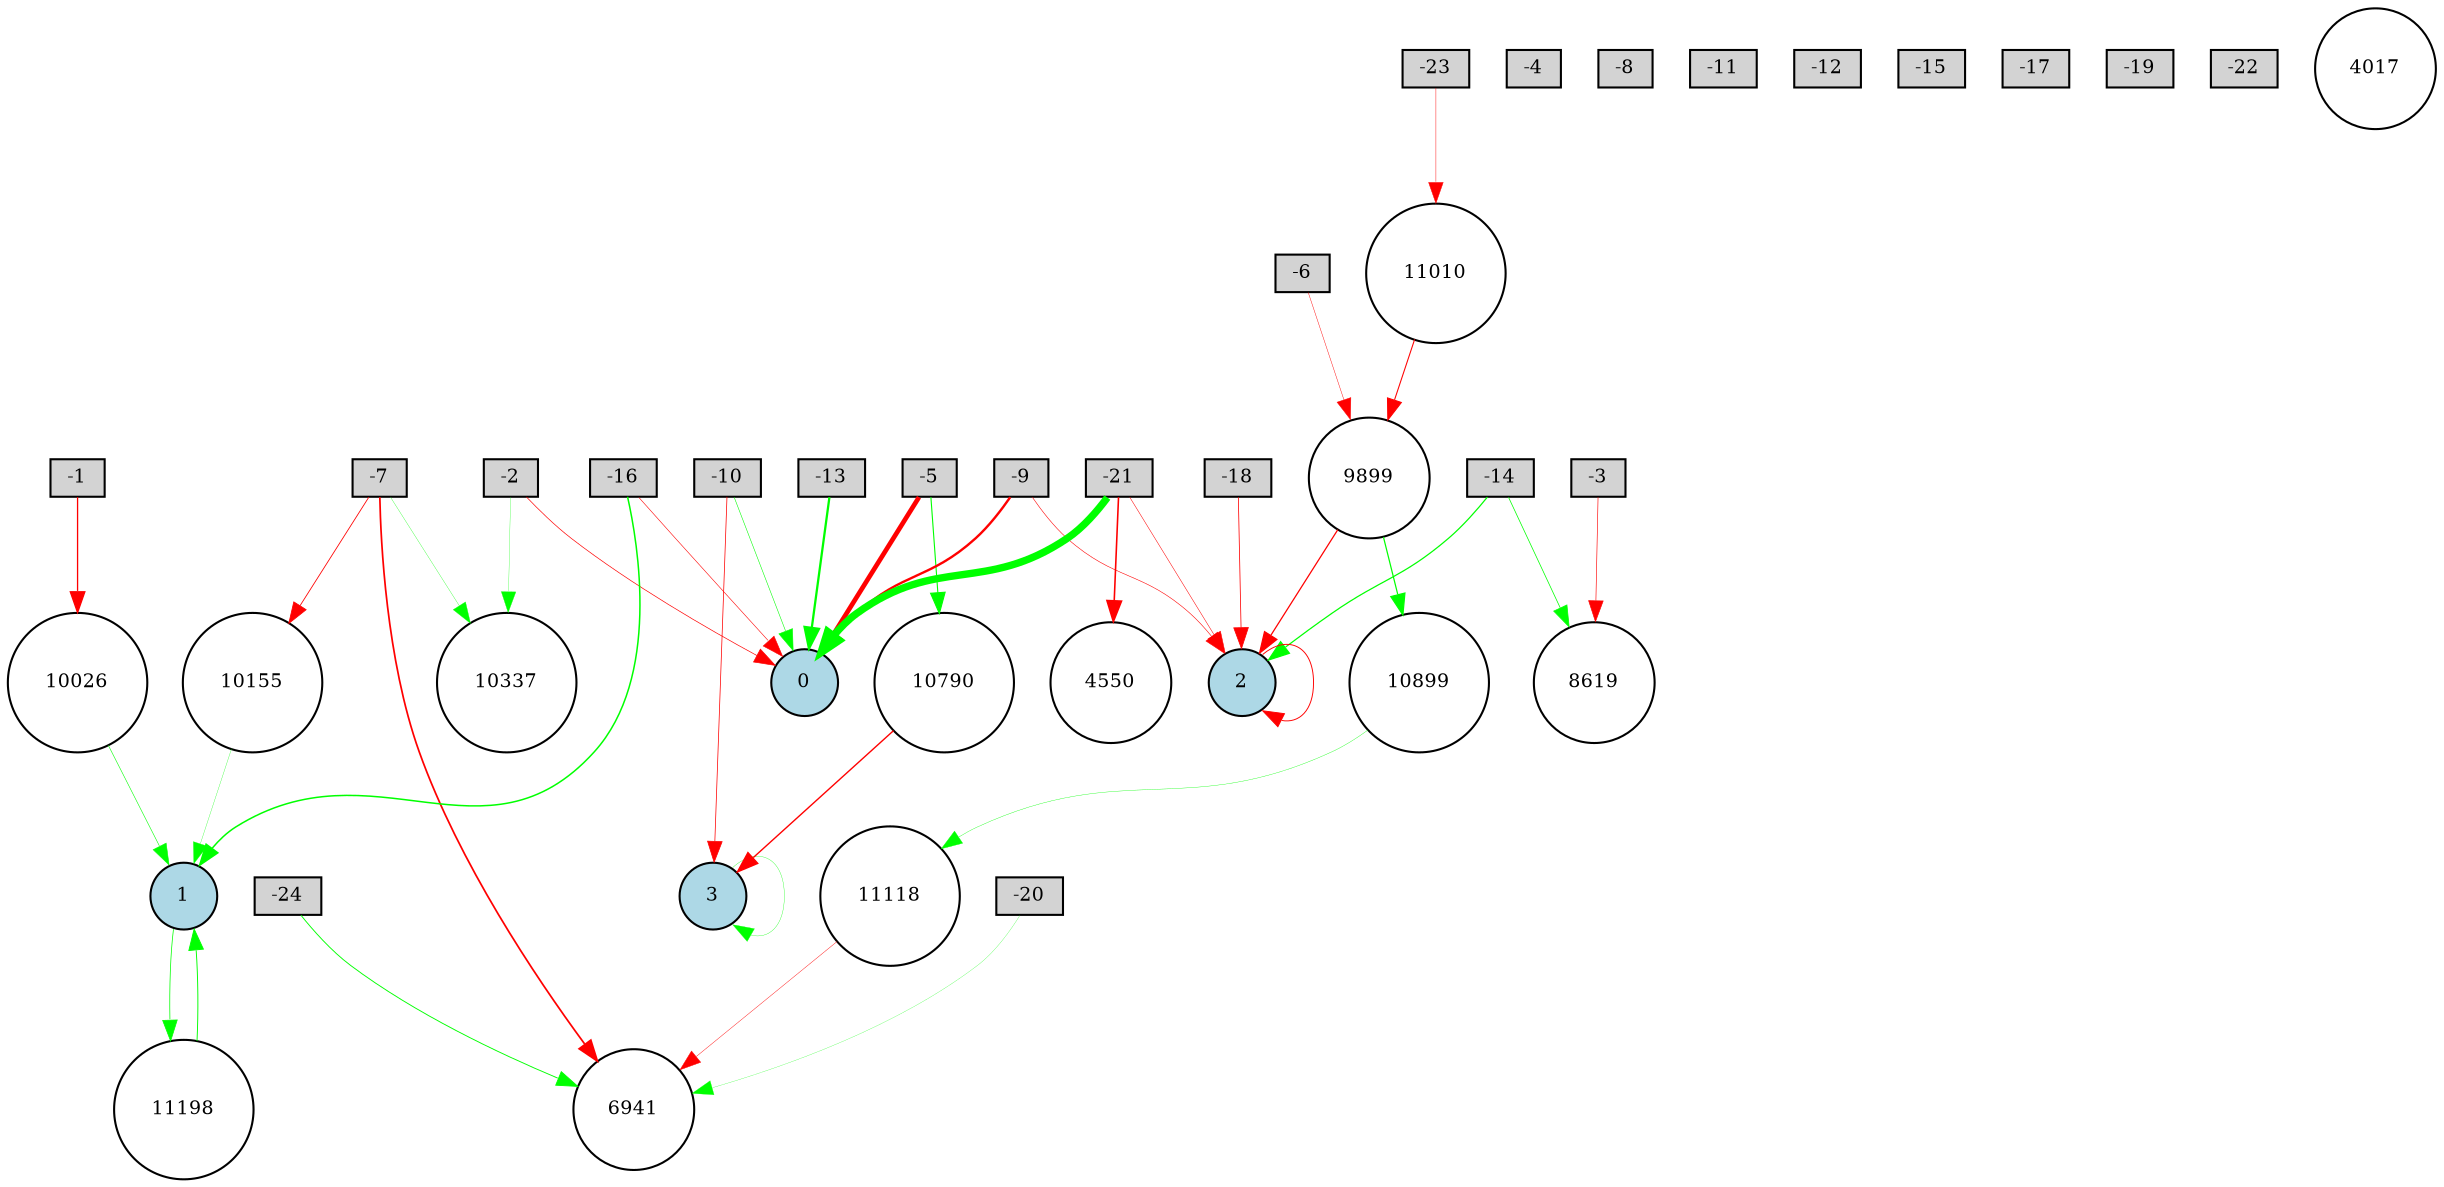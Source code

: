 digraph {
	node [fontsize=9 height=0.2 shape=circle width=0.2]
	-1 [fillcolor=lightgray shape=box style=filled]
	-2 [fillcolor=lightgray shape=box style=filled]
	-3 [fillcolor=lightgray shape=box style=filled]
	-4 [fillcolor=lightgray shape=box style=filled]
	-5 [fillcolor=lightgray shape=box style=filled]
	-6 [fillcolor=lightgray shape=box style=filled]
	-7 [fillcolor=lightgray shape=box style=filled]
	-8 [fillcolor=lightgray shape=box style=filled]
	-9 [fillcolor=lightgray shape=box style=filled]
	-10 [fillcolor=lightgray shape=box style=filled]
	-11 [fillcolor=lightgray shape=box style=filled]
	-12 [fillcolor=lightgray shape=box style=filled]
	-13 [fillcolor=lightgray shape=box style=filled]
	-14 [fillcolor=lightgray shape=box style=filled]
	-15 [fillcolor=lightgray shape=box style=filled]
	-16 [fillcolor=lightgray shape=box style=filled]
	-17 [fillcolor=lightgray shape=box style=filled]
	-18 [fillcolor=lightgray shape=box style=filled]
	-19 [fillcolor=lightgray shape=box style=filled]
	-20 [fillcolor=lightgray shape=box style=filled]
	-21 [fillcolor=lightgray shape=box style=filled]
	-22 [fillcolor=lightgray shape=box style=filled]
	-23 [fillcolor=lightgray shape=box style=filled]
	-24 [fillcolor=lightgray shape=box style=filled]
	0 [fillcolor=lightblue style=filled]
	1 [fillcolor=lightblue style=filled]
	2 [fillcolor=lightblue style=filled]
	3 [fillcolor=lightblue style=filled]
	10337 [fillcolor=white style=filled]
	11010 [fillcolor=white style=filled]
	4550 [fillcolor=white style=filled]
	10790 [fillcolor=white style=filled]
	10026 [fillcolor=white style=filled]
	9899 [fillcolor=white style=filled]
	10155 [fillcolor=white style=filled]
	8619 [fillcolor=white style=filled]
	11118 [fillcolor=white style=filled]
	4017 [fillcolor=white style=filled]
	10899 [fillcolor=white style=filled]
	6941 [fillcolor=white style=filled]
	11198 [fillcolor=white style=filled]
	-2 -> 10337 [color=green penwidth=0.13756534937292375 style=solid]
	-2 -> 0 [color=red penwidth=0.32317731815171685 style=solid]
	-9 -> 2 [color=red penwidth=0.2694602640078675 style=solid]
	-24 -> 6941 [color=green penwidth=0.43923236637986285 style=solid]
	-21 -> 4550 [color=red penwidth=0.7645009880332408 style=solid]
	-10 -> 3 [color=red penwidth=0.3580747168410495 style=solid]
	-7 -> 6941 [color=red penwidth=0.8325792550508165 style=solid]
	3 -> 3 [color=green penwidth=0.15611330452792432 style=solid]
	-10 -> 0 [color=green penwidth=0.2643837134954361 style=solid]
	-21 -> 0 [color=green penwidth=3.547346903552623 style=solid]
	-16 -> 0 [color=red penwidth=0.2755393716837653 style=solid]
	2 -> 2 [color=red penwidth=0.45427659153888067 style=solid]
	-20 -> 6941 [color=green penwidth=0.11607931171476964 style=solid]
	-18 -> 2 [color=red penwidth=0.37460057072631614 style=solid]
	11118 -> 6941 [color=red penwidth=0.19859558893581375 style=solid]
	-5 -> 0 [color=red penwidth=2.253055206035298 style=solid]
	-7 -> 10155 [color=red penwidth=0.39774715436780794 style=solid]
	10026 -> 1 [color=green penwidth=0.27406770217775644 style=solid]
	-23 -> 11010 [color=red penwidth=0.21155883413493837 style=solid]
	11010 -> 9899 [color=red penwidth=0.510893811852943 style=solid]
	-3 -> 8619 [color=red penwidth=0.30402130001773564 style=solid]
	-16 -> 1 [color=green penwidth=0.7274247481666716 style=solid]
	10155 -> 1 [color=green penwidth=0.14137408819964126 style=solid]
	-9 -> 0 [color=red penwidth=1.1440462236616882 style=solid]
	-5 -> 10790 [color=green penwidth=0.529764743124899 style=solid]
	-1 -> 10026 [color=red penwidth=0.6278421939354725 style=solid]
	1 -> 11198 [color=green penwidth=0.35863463204295887 style=solid]
	10790 -> 3 [color=red penwidth=0.6656071474573843 style=solid]
	11198 -> 1 [color=green penwidth=0.45136585119381356 style=solid]
	10899 -> 11118 [color=green penwidth=0.1713646751272393 style=solid]
	-14 -> 8619 [color=green penwidth=0.3576135267235583 style=solid]
	-21 -> 2 [color=red penwidth=0.24698020583279975 style=solid]
	-14 -> 2 [color=green penwidth=0.5885324111257205 style=solid]
	9899 -> 10899 [color=green penwidth=0.5860443442262848 style=solid]
	-13 -> 0 [color=green penwidth=1.093433916948506 style=solid]
	-6 -> 9899 [color=red penwidth=0.20952214984545547 style=solid]
	9899 -> 2 [color=red penwidth=0.6015376801421107 style=solid]
	-7 -> 10337 [color=green penwidth=0.1502215231986639 style=solid]
}
